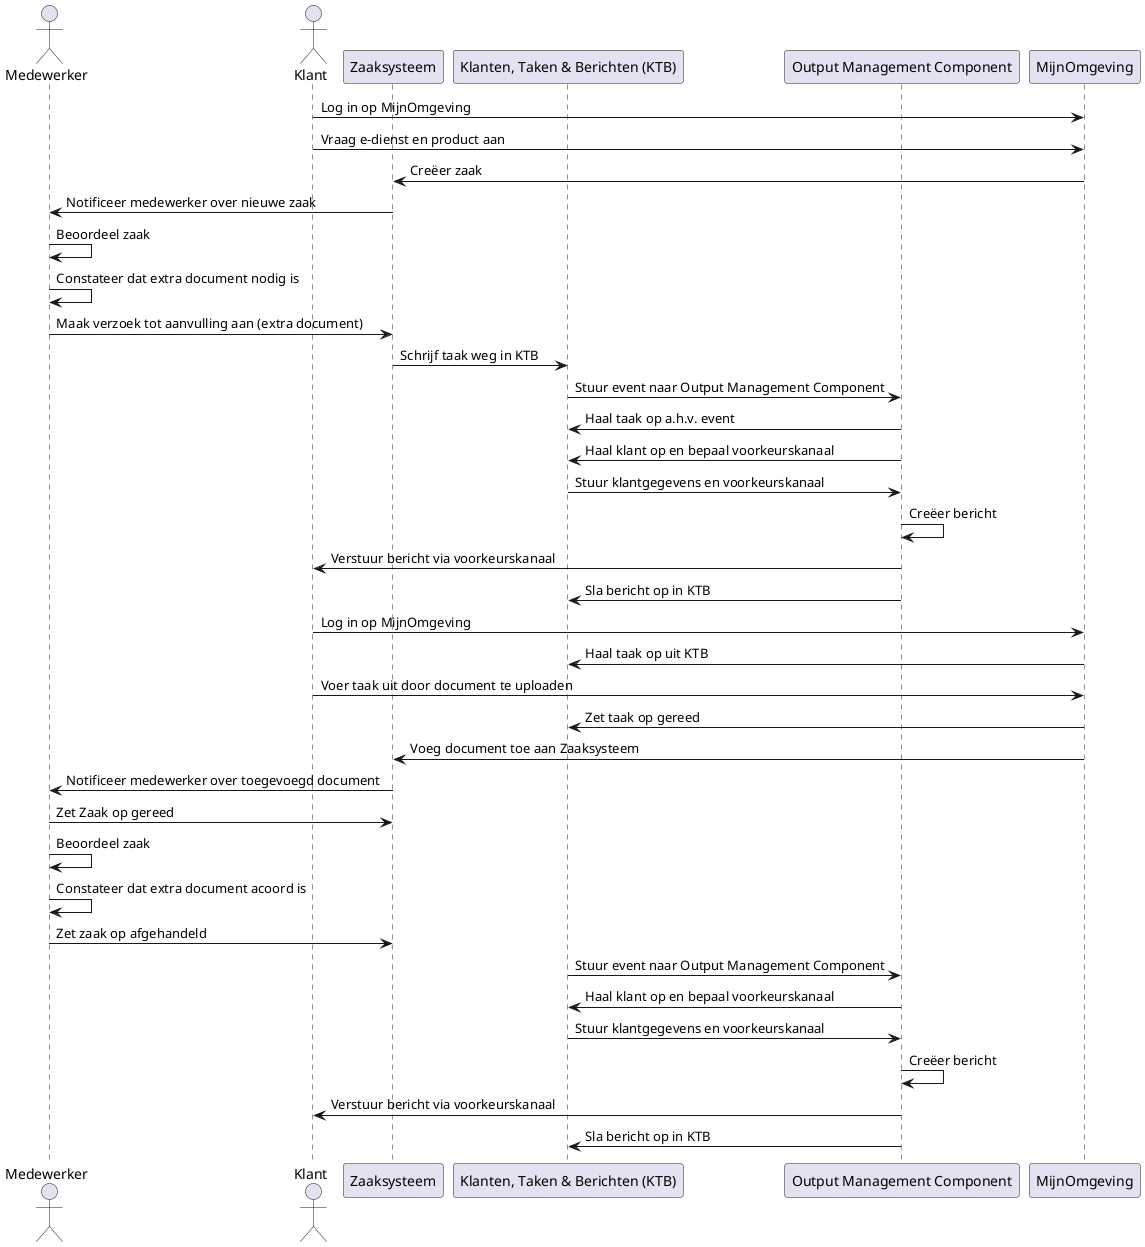 @startuml
actor Medewerker
actor Klant
participant Zaaksysteem
participant KTB as "Klanten, Taken & Berichten (KTB)"
participant "Output Management Component"
participant MijnOmgeving

Klant -> MijnOmgeving: Log in op MijnOmgeving
Klant -> MijnOmgeving: Vraag e-dienst en product aan
MijnOmgeving -> Zaaksysteem: Creëer zaak
Zaaksysteem -> Medewerker: Notificeer medewerker over nieuwe zaak
Medewerker -> Medewerker: Beoordeel zaak
Medewerker -> Medewerker: Constateer dat extra document nodig is

Medewerker -> Zaaksysteem: Maak verzoek tot aanvulling aan (extra document)
Zaaksysteem -> KTB: Schrijf taak weg in KTB
KTB -> "Output Management Component": Stuur event naar Output Management Component
"Output Management Component" -> KTB: Haal taak op a.h.v. event
"Output Management Component" -> KTB: Haal klant op en bepaal voorkeurskanaal
KTB -> "Output Management Component": Stuur klantgegevens en voorkeurskanaal
"Output Management Component" -> "Output Management Component": Creëer bericht
"Output Management Component" -> Klant: Verstuur bericht via voorkeurskanaal
"Output Management Component" -> KTB: Sla bericht op in KTB

Klant -> MijnOmgeving: Log in op MijnOmgeving
MijnOmgeving -> KTB: Haal taak op uit KTB
Klant -> MijnOmgeving: Voer taak uit door document te uploaden
MijnOmgeving -> KTB: Zet taak op gereed
MijnOmgeving -> Zaaksysteem: Voeg document toe aan Zaaksysteem


Zaaksysteem -> Medewerker: Notificeer medewerker over toegevoegd document
Medewerker -> Zaaksysteem: Zet Zaak op gereed
Medewerker -> Medewerker: Beoordeel zaak
Medewerker -> Medewerker: Constateer dat extra document acoord is
Medewerker -> Zaaksysteem: Zet zaak op afgehandeld
KTB -> "Output Management Component": Stuur event naar Output Management Component
"Output Management Component" -> KTB: Haal klant op en bepaal voorkeurskanaal
KTB -> "Output Management Component": Stuur klantgegevens en voorkeurskanaal
"Output Management Component" -> "Output Management Component": Creëer bericht
"Output Management Component" -> Klant: Verstuur bericht via voorkeurskanaal
"Output Management Component" -> KTB: Sla bericht op in KTB
@enduml